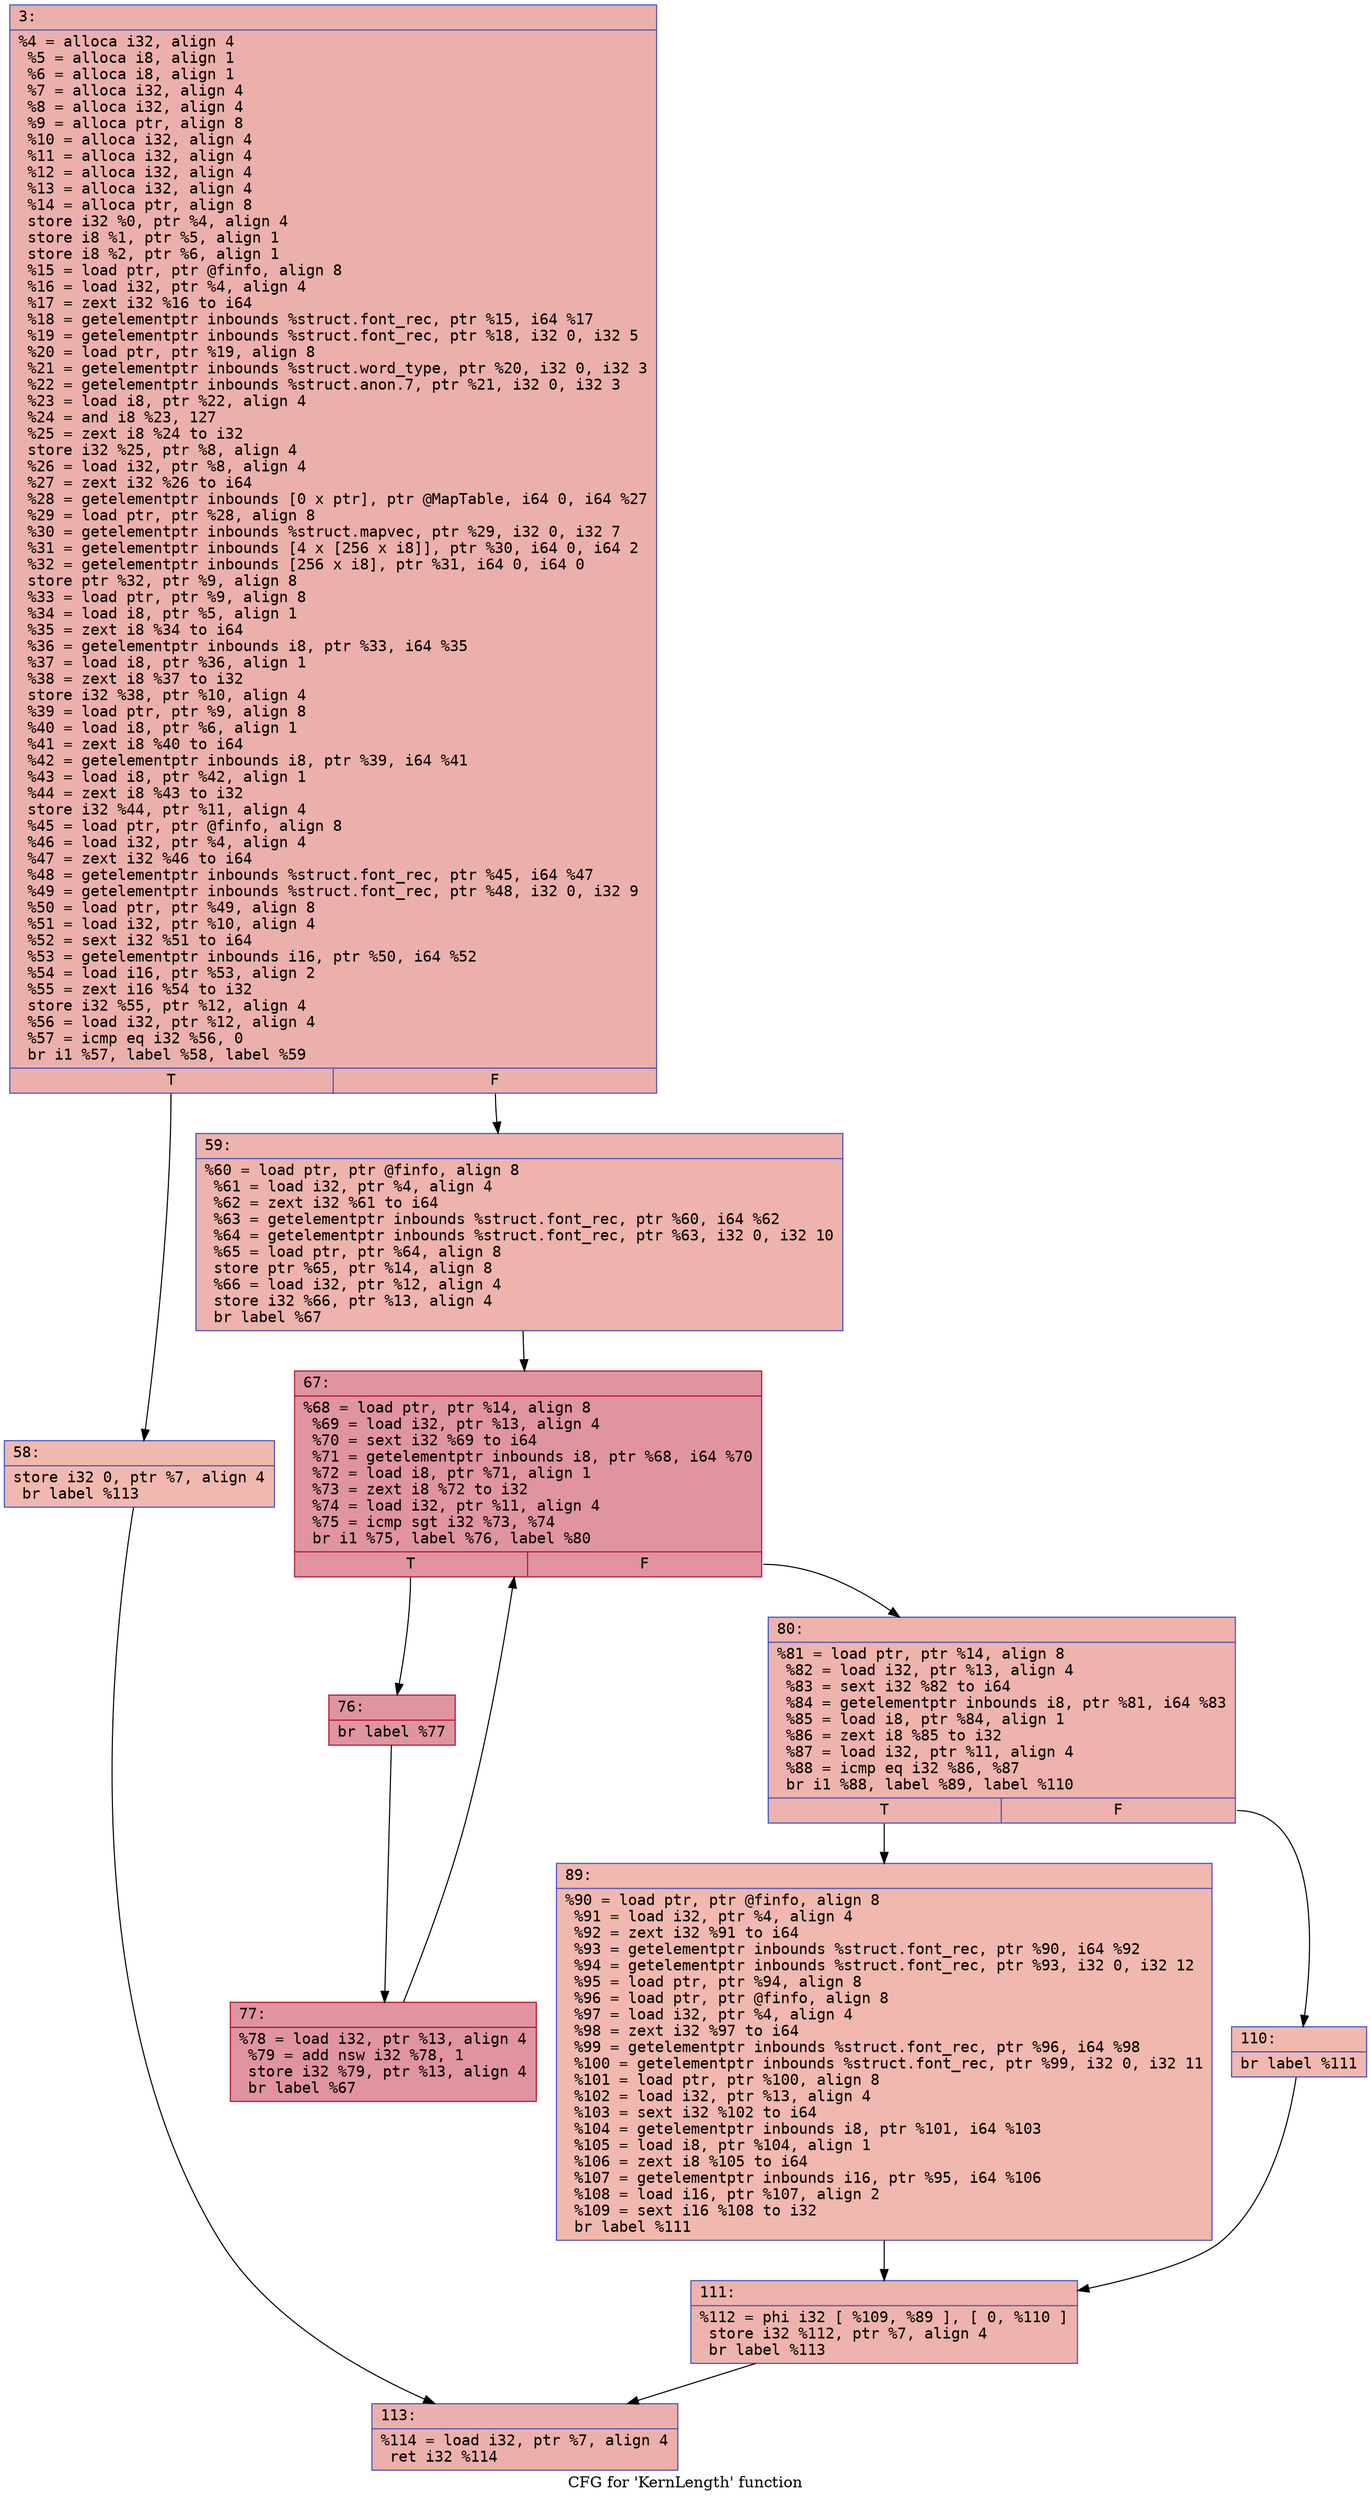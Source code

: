 digraph "CFG for 'KernLength' function" {
	label="CFG for 'KernLength' function";

	Node0x6000003e00a0 [shape=record,color="#3d50c3ff", style=filled, fillcolor="#d24b4070" fontname="Courier",label="{3:\l|  %4 = alloca i32, align 4\l  %5 = alloca i8, align 1\l  %6 = alloca i8, align 1\l  %7 = alloca i32, align 4\l  %8 = alloca i32, align 4\l  %9 = alloca ptr, align 8\l  %10 = alloca i32, align 4\l  %11 = alloca i32, align 4\l  %12 = alloca i32, align 4\l  %13 = alloca i32, align 4\l  %14 = alloca ptr, align 8\l  store i32 %0, ptr %4, align 4\l  store i8 %1, ptr %5, align 1\l  store i8 %2, ptr %6, align 1\l  %15 = load ptr, ptr @finfo, align 8\l  %16 = load i32, ptr %4, align 4\l  %17 = zext i32 %16 to i64\l  %18 = getelementptr inbounds %struct.font_rec, ptr %15, i64 %17\l  %19 = getelementptr inbounds %struct.font_rec, ptr %18, i32 0, i32 5\l  %20 = load ptr, ptr %19, align 8\l  %21 = getelementptr inbounds %struct.word_type, ptr %20, i32 0, i32 3\l  %22 = getelementptr inbounds %struct.anon.7, ptr %21, i32 0, i32 3\l  %23 = load i8, ptr %22, align 4\l  %24 = and i8 %23, 127\l  %25 = zext i8 %24 to i32\l  store i32 %25, ptr %8, align 4\l  %26 = load i32, ptr %8, align 4\l  %27 = zext i32 %26 to i64\l  %28 = getelementptr inbounds [0 x ptr], ptr @MapTable, i64 0, i64 %27\l  %29 = load ptr, ptr %28, align 8\l  %30 = getelementptr inbounds %struct.mapvec, ptr %29, i32 0, i32 7\l  %31 = getelementptr inbounds [4 x [256 x i8]], ptr %30, i64 0, i64 2\l  %32 = getelementptr inbounds [256 x i8], ptr %31, i64 0, i64 0\l  store ptr %32, ptr %9, align 8\l  %33 = load ptr, ptr %9, align 8\l  %34 = load i8, ptr %5, align 1\l  %35 = zext i8 %34 to i64\l  %36 = getelementptr inbounds i8, ptr %33, i64 %35\l  %37 = load i8, ptr %36, align 1\l  %38 = zext i8 %37 to i32\l  store i32 %38, ptr %10, align 4\l  %39 = load ptr, ptr %9, align 8\l  %40 = load i8, ptr %6, align 1\l  %41 = zext i8 %40 to i64\l  %42 = getelementptr inbounds i8, ptr %39, i64 %41\l  %43 = load i8, ptr %42, align 1\l  %44 = zext i8 %43 to i32\l  store i32 %44, ptr %11, align 4\l  %45 = load ptr, ptr @finfo, align 8\l  %46 = load i32, ptr %4, align 4\l  %47 = zext i32 %46 to i64\l  %48 = getelementptr inbounds %struct.font_rec, ptr %45, i64 %47\l  %49 = getelementptr inbounds %struct.font_rec, ptr %48, i32 0, i32 9\l  %50 = load ptr, ptr %49, align 8\l  %51 = load i32, ptr %10, align 4\l  %52 = sext i32 %51 to i64\l  %53 = getelementptr inbounds i16, ptr %50, i64 %52\l  %54 = load i16, ptr %53, align 2\l  %55 = zext i16 %54 to i32\l  store i32 %55, ptr %12, align 4\l  %56 = load i32, ptr %12, align 4\l  %57 = icmp eq i32 %56, 0\l  br i1 %57, label %58, label %59\l|{<s0>T|<s1>F}}"];
	Node0x6000003e00a0:s0 -> Node0x6000003e0e10[tooltip="3 -> 58\nProbability 37.50%" ];
	Node0x6000003e00a0:s1 -> Node0x6000003e0e60[tooltip="3 -> 59\nProbability 62.50%" ];
	Node0x6000003e0e10 [shape=record,color="#3d50c3ff", style=filled, fillcolor="#dc5d4a70" fontname="Courier",label="{58:\l|  store i32 0, ptr %7, align 4\l  br label %113\l}"];
	Node0x6000003e0e10 -> Node0x6000003e10e0[tooltip="58 -> 113\nProbability 100.00%" ];
	Node0x6000003e0e60 [shape=record,color="#3d50c3ff", style=filled, fillcolor="#d6524470" fontname="Courier",label="{59:\l|  %60 = load ptr, ptr @finfo, align 8\l  %61 = load i32, ptr %4, align 4\l  %62 = zext i32 %61 to i64\l  %63 = getelementptr inbounds %struct.font_rec, ptr %60, i64 %62\l  %64 = getelementptr inbounds %struct.font_rec, ptr %63, i32 0, i32 10\l  %65 = load ptr, ptr %64, align 8\l  store ptr %65, ptr %14, align 8\l  %66 = load i32, ptr %12, align 4\l  store i32 %66, ptr %13, align 4\l  br label %67\l}"];
	Node0x6000003e0e60 -> Node0x6000003e0eb0[tooltip="59 -> 67\nProbability 100.00%" ];
	Node0x6000003e0eb0 [shape=record,color="#b70d28ff", style=filled, fillcolor="#b70d2870" fontname="Courier",label="{67:\l|  %68 = load ptr, ptr %14, align 8\l  %69 = load i32, ptr %13, align 4\l  %70 = sext i32 %69 to i64\l  %71 = getelementptr inbounds i8, ptr %68, i64 %70\l  %72 = load i8, ptr %71, align 1\l  %73 = zext i8 %72 to i32\l  %74 = load i32, ptr %11, align 4\l  %75 = icmp sgt i32 %73, %74\l  br i1 %75, label %76, label %80\l|{<s0>T|<s1>F}}"];
	Node0x6000003e0eb0:s0 -> Node0x6000003e0f00[tooltip="67 -> 76\nProbability 96.88%" ];
	Node0x6000003e0eb0:s1 -> Node0x6000003e0fa0[tooltip="67 -> 80\nProbability 3.12%" ];
	Node0x6000003e0f00 [shape=record,color="#b70d28ff", style=filled, fillcolor="#b70d2870" fontname="Courier",label="{76:\l|  br label %77\l}"];
	Node0x6000003e0f00 -> Node0x6000003e0f50[tooltip="76 -> 77\nProbability 100.00%" ];
	Node0x6000003e0f50 [shape=record,color="#b70d28ff", style=filled, fillcolor="#b70d2870" fontname="Courier",label="{77:\l|  %78 = load i32, ptr %13, align 4\l  %79 = add nsw i32 %78, 1\l  store i32 %79, ptr %13, align 4\l  br label %67\l}"];
	Node0x6000003e0f50 -> Node0x6000003e0eb0[tooltip="77 -> 67\nProbability 100.00%" ];
	Node0x6000003e0fa0 [shape=record,color="#3d50c3ff", style=filled, fillcolor="#d6524470" fontname="Courier",label="{80:\l|  %81 = load ptr, ptr %14, align 8\l  %82 = load i32, ptr %13, align 4\l  %83 = sext i32 %82 to i64\l  %84 = getelementptr inbounds i8, ptr %81, i64 %83\l  %85 = load i8, ptr %84, align 1\l  %86 = zext i8 %85 to i32\l  %87 = load i32, ptr %11, align 4\l  %88 = icmp eq i32 %86, %87\l  br i1 %88, label %89, label %110\l|{<s0>T|<s1>F}}"];
	Node0x6000003e0fa0:s0 -> Node0x6000003e0ff0[tooltip="80 -> 89\nProbability 50.00%" ];
	Node0x6000003e0fa0:s1 -> Node0x6000003e1040[tooltip="80 -> 110\nProbability 50.00%" ];
	Node0x6000003e0ff0 [shape=record,color="#3d50c3ff", style=filled, fillcolor="#dc5d4a70" fontname="Courier",label="{89:\l|  %90 = load ptr, ptr @finfo, align 8\l  %91 = load i32, ptr %4, align 4\l  %92 = zext i32 %91 to i64\l  %93 = getelementptr inbounds %struct.font_rec, ptr %90, i64 %92\l  %94 = getelementptr inbounds %struct.font_rec, ptr %93, i32 0, i32 12\l  %95 = load ptr, ptr %94, align 8\l  %96 = load ptr, ptr @finfo, align 8\l  %97 = load i32, ptr %4, align 4\l  %98 = zext i32 %97 to i64\l  %99 = getelementptr inbounds %struct.font_rec, ptr %96, i64 %98\l  %100 = getelementptr inbounds %struct.font_rec, ptr %99, i32 0, i32 11\l  %101 = load ptr, ptr %100, align 8\l  %102 = load i32, ptr %13, align 4\l  %103 = sext i32 %102 to i64\l  %104 = getelementptr inbounds i8, ptr %101, i64 %103\l  %105 = load i8, ptr %104, align 1\l  %106 = zext i8 %105 to i64\l  %107 = getelementptr inbounds i16, ptr %95, i64 %106\l  %108 = load i16, ptr %107, align 2\l  %109 = sext i16 %108 to i32\l  br label %111\l}"];
	Node0x6000003e0ff0 -> Node0x6000003e1090[tooltip="89 -> 111\nProbability 100.00%" ];
	Node0x6000003e1040 [shape=record,color="#3d50c3ff", style=filled, fillcolor="#dc5d4a70" fontname="Courier",label="{110:\l|  br label %111\l}"];
	Node0x6000003e1040 -> Node0x6000003e1090[tooltip="110 -> 111\nProbability 100.00%" ];
	Node0x6000003e1090 [shape=record,color="#3d50c3ff", style=filled, fillcolor="#d6524470" fontname="Courier",label="{111:\l|  %112 = phi i32 [ %109, %89 ], [ 0, %110 ]\l  store i32 %112, ptr %7, align 4\l  br label %113\l}"];
	Node0x6000003e1090 -> Node0x6000003e10e0[tooltip="111 -> 113\nProbability 100.00%" ];
	Node0x6000003e10e0 [shape=record,color="#3d50c3ff", style=filled, fillcolor="#d24b4070" fontname="Courier",label="{113:\l|  %114 = load i32, ptr %7, align 4\l  ret i32 %114\l}"];
}
